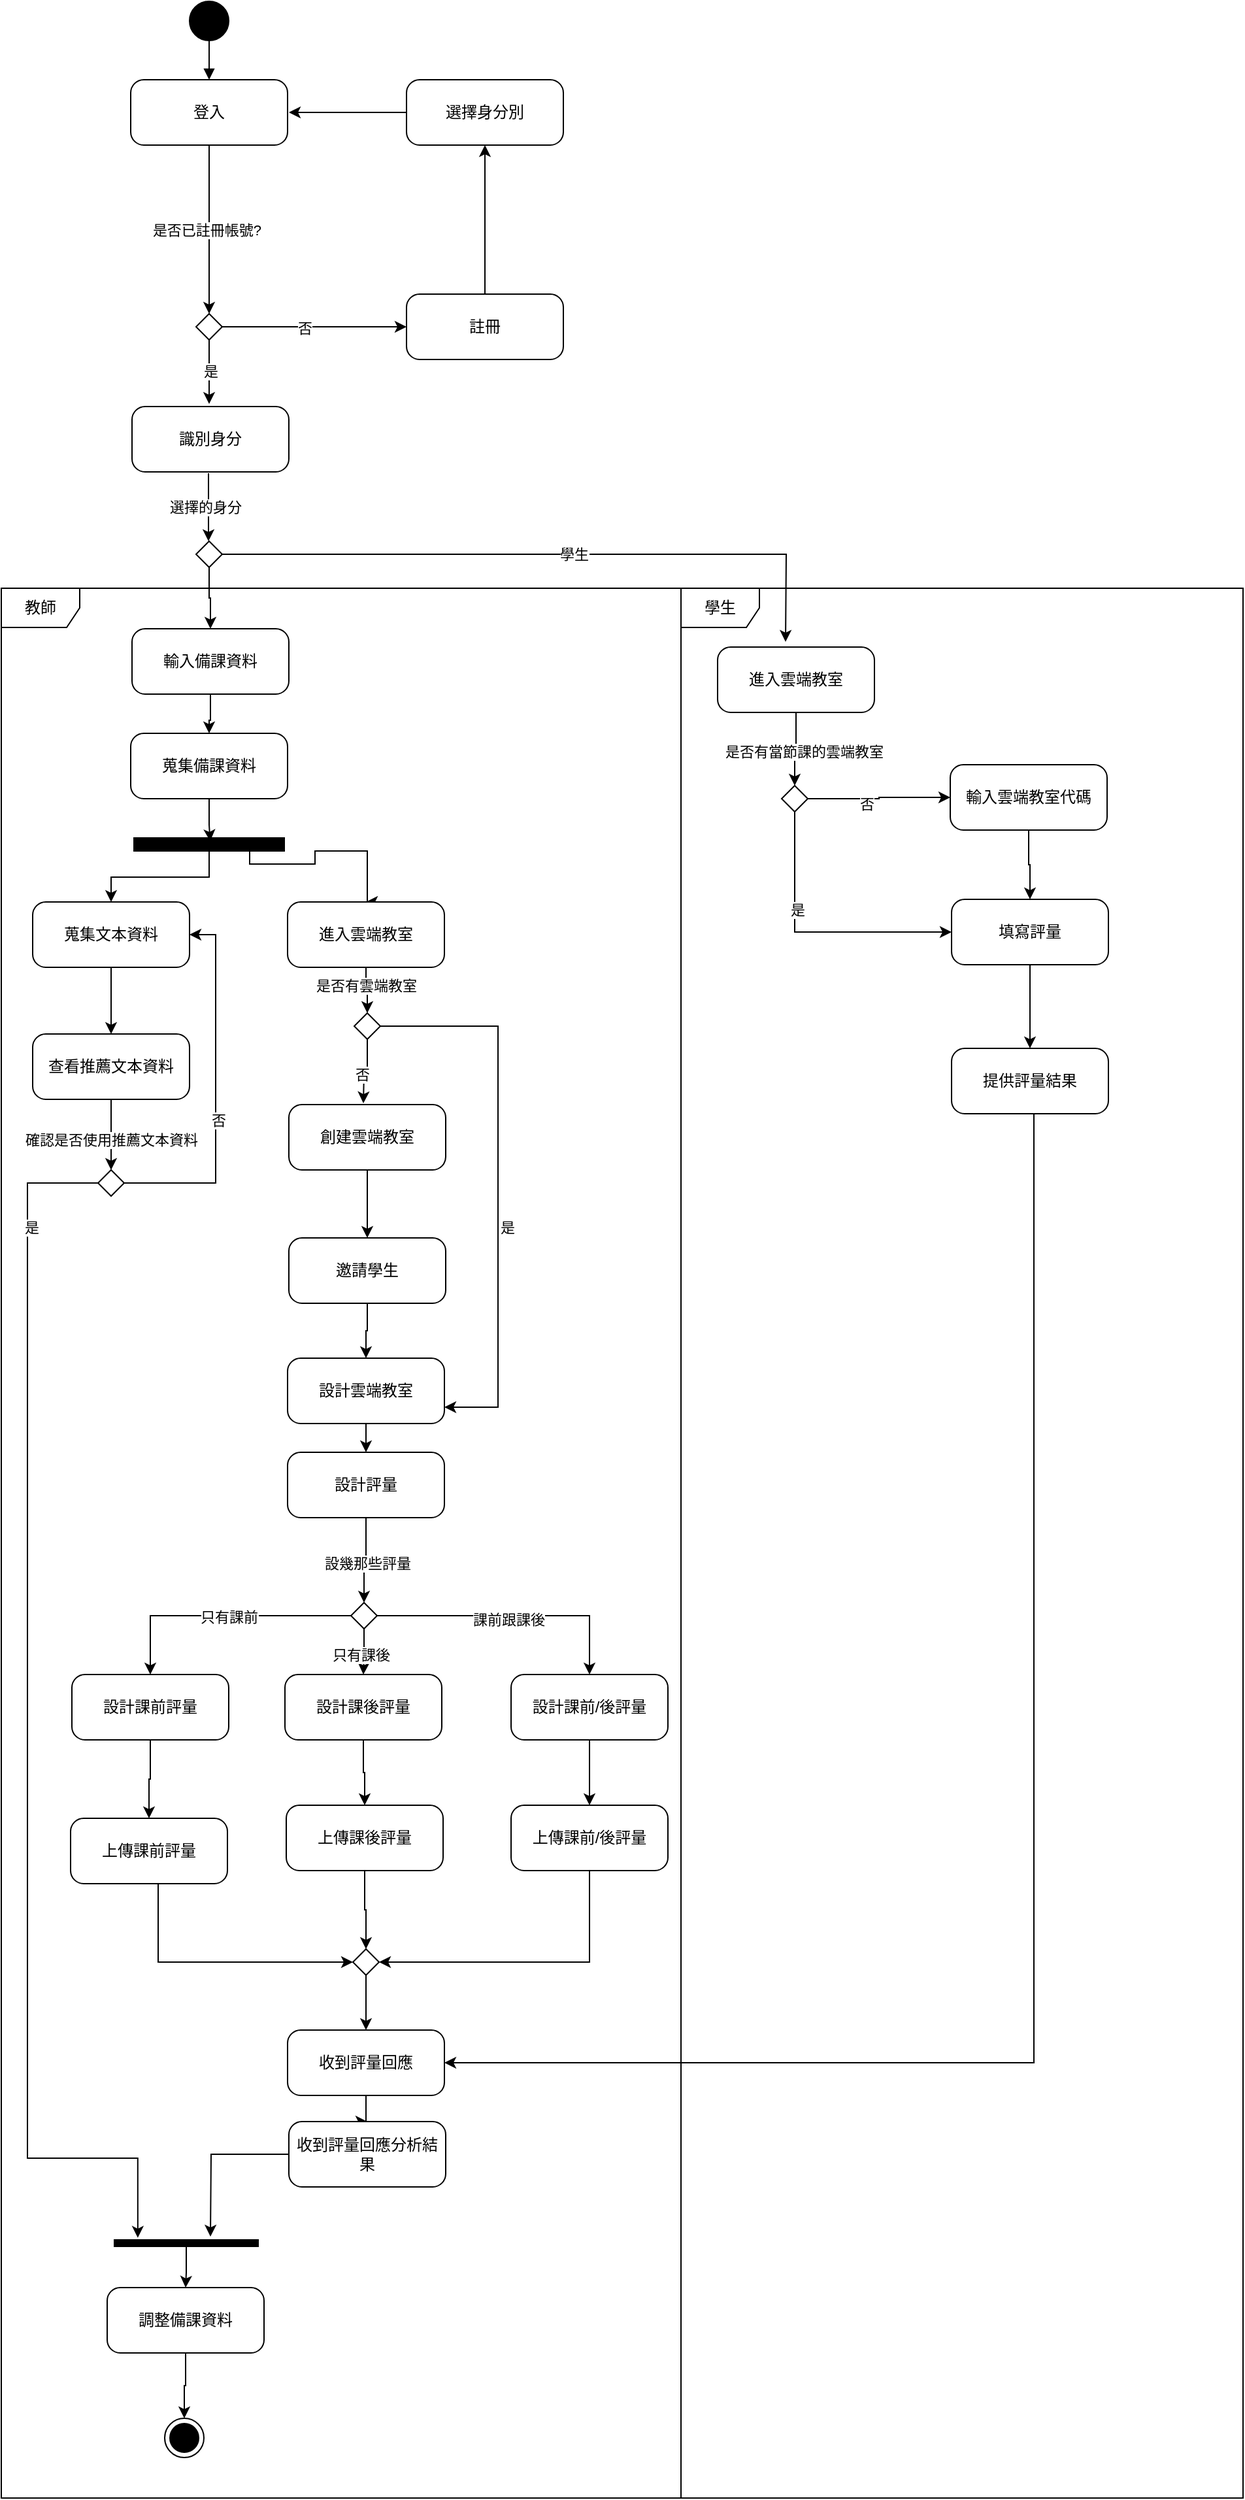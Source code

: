 <mxfile version="25.0.3">
  <diagram name="第 1 页" id="TQa5J9GlehOZ1MiMV7HE">
    <mxGraphModel dx="934" dy="525" grid="1" gridSize="10" guides="1" tooltips="1" connect="1" arrows="1" fold="1" page="1" pageScale="1" pageWidth="3300" pageHeight="4681" math="0" shadow="0">
      <root>
        <mxCell id="0" />
        <mxCell id="1" parent="0" />
        <mxCell id="7FevX2dkkL_9MfP158KE-2" value="" style="ellipse;fillColor=strokeColor;html=1;" parent="1" vertex="1">
          <mxGeometry x="144" y="30" width="30" height="30" as="geometry" />
        </mxCell>
        <mxCell id="7FevX2dkkL_9MfP158KE-6" value="登入" style="html=1;dashed=0;rounded=1;absoluteArcSize=1;arcSize=20;verticalAlign=middle;align=center;whiteSpace=wrap;" parent="1" vertex="1">
          <mxGeometry x="99" y="90" width="120" height="50" as="geometry" />
        </mxCell>
        <mxCell id="7FevX2dkkL_9MfP158KE-10" value="註冊" style="html=1;dashed=0;rounded=1;absoluteArcSize=1;arcSize=20;verticalAlign=middle;align=center;whiteSpace=wrap;" parent="1" vertex="1">
          <mxGeometry x="310" y="254" width="120" height="50" as="geometry" />
        </mxCell>
        <mxCell id="7FevX2dkkL_9MfP158KE-12" value="" style="edgeStyle=orthogonalEdgeStyle;rounded=0;orthogonalLoop=1;jettySize=auto;html=1;endArrow=classic;endFill=1;entryX=0.5;entryY=0;entryDx=0;entryDy=0;exitX=0.5;exitY=1;exitDx=0;exitDy=0;" parent="1" source="7FevX2dkkL_9MfP158KE-6" edge="1">
          <mxGeometry relative="1" as="geometry">
            <mxPoint x="159" y="269" as="targetPoint" />
            <mxPoint x="158.5" y="150" as="sourcePoint" />
          </mxGeometry>
        </mxCell>
        <mxCell id="7FevX2dkkL_9MfP158KE-13" value="是否已註冊帳號?" style="edgeLabel;html=1;align=center;verticalAlign=middle;resizable=0;points=[];" parent="7FevX2dkkL_9MfP158KE-12" vertex="1" connectable="0">
          <mxGeometry relative="1" as="geometry">
            <mxPoint x="-3" as="offset" />
          </mxGeometry>
        </mxCell>
        <mxCell id="7FevX2dkkL_9MfP158KE-16" value="" style="html=1;verticalAlign=bottom;labelBackgroundColor=none;endArrow=block;endFill=1;rounded=0;entryX=0.5;entryY=0;entryDx=0;entryDy=0;exitX=0.5;exitY=1;exitDx=0;exitDy=0;" parent="1" source="7FevX2dkkL_9MfP158KE-2" target="7FevX2dkkL_9MfP158KE-6" edge="1">
          <mxGeometry width="160" relative="1" as="geometry">
            <mxPoint x="300" y="330" as="sourcePoint" />
            <mxPoint x="460" y="330" as="targetPoint" />
          </mxGeometry>
        </mxCell>
        <mxCell id="7FevX2dkkL_9MfP158KE-17" style="edgeStyle=orthogonalEdgeStyle;rounded=0;orthogonalLoop=1;jettySize=auto;html=1;exitX=0.5;exitY=0;exitDx=0;exitDy=0;endArrow=classic;endFill=1;entryX=0.5;entryY=1;entryDx=0;entryDy=0;" parent="1" source="7FevX2dkkL_9MfP158KE-10" target="7FevX2dkkL_9MfP158KE-23" edge="1">
          <mxGeometry relative="1" as="geometry">
            <mxPoint x="370" y="210" as="targetPoint" />
            <mxPoint x="190" y="257" as="sourcePoint" />
          </mxGeometry>
        </mxCell>
        <mxCell id="7FevX2dkkL_9MfP158KE-24" style="edgeStyle=orthogonalEdgeStyle;rounded=0;orthogonalLoop=1;jettySize=auto;html=1;" parent="1" source="7FevX2dkkL_9MfP158KE-23" edge="1">
          <mxGeometry relative="1" as="geometry">
            <mxPoint x="220" y="115" as="targetPoint" />
          </mxGeometry>
        </mxCell>
        <mxCell id="7FevX2dkkL_9MfP158KE-23" value="選擇身分別" style="html=1;dashed=0;rounded=1;absoluteArcSize=1;arcSize=20;verticalAlign=middle;align=center;whiteSpace=wrap;" parent="1" vertex="1">
          <mxGeometry x="310" y="90" width="120" height="50" as="geometry" />
        </mxCell>
        <mxCell id="7FevX2dkkL_9MfP158KE-26" value="" style="edgeStyle=orthogonalEdgeStyle;rounded=0;orthogonalLoop=1;jettySize=auto;html=1;endArrow=classic;endFill=1;exitX=0.5;exitY=1;exitDx=0;exitDy=0;" parent="1" edge="1">
          <mxGeometry relative="1" as="geometry">
            <mxPoint x="158.5" y="443" as="targetPoint" />
            <mxPoint x="158.5" y="391" as="sourcePoint" />
          </mxGeometry>
        </mxCell>
        <mxCell id="7FevX2dkkL_9MfP158KE-27" value="選擇的身分" style="edgeLabel;html=1;align=center;verticalAlign=middle;resizable=0;points=[];" parent="7FevX2dkkL_9MfP158KE-26" vertex="1" connectable="0">
          <mxGeometry relative="1" as="geometry">
            <mxPoint x="-3" as="offset" />
          </mxGeometry>
        </mxCell>
        <mxCell id="7FevX2dkkL_9MfP158KE-28" value="識別身分" style="html=1;dashed=0;rounded=1;absoluteArcSize=1;arcSize=20;verticalAlign=middle;align=center;whiteSpace=wrap;" parent="1" vertex="1">
          <mxGeometry x="100" y="340" width="120" height="50" as="geometry" />
        </mxCell>
        <mxCell id="7FevX2dkkL_9MfP158KE-33" style="edgeStyle=orthogonalEdgeStyle;rounded=0;orthogonalLoop=1;jettySize=auto;html=1;exitX=1;exitY=0.5;exitDx=0;exitDy=0;endArrow=classic;endFill=1;entryX=0;entryY=0.5;entryDx=0;entryDy=0;" parent="1" source="7FevX2dkkL_9MfP158KE-35" edge="1">
          <mxGeometry relative="1" as="geometry">
            <mxPoint x="310" y="279" as="targetPoint" />
            <mxPoint x="199" y="307" as="sourcePoint" />
          </mxGeometry>
        </mxCell>
        <mxCell id="7FevX2dkkL_9MfP158KE-34" value="否" style="edgeLabel;html=1;align=center;verticalAlign=middle;resizable=0;points=[];" parent="7FevX2dkkL_9MfP158KE-33" vertex="1" connectable="0">
          <mxGeometry x="0.156" relative="1" as="geometry">
            <mxPoint x="-19" as="offset" />
          </mxGeometry>
        </mxCell>
        <mxCell id="7FevX2dkkL_9MfP158KE-35" value="" style="rhombus;aspect=fixed;" parent="1" vertex="1">
          <mxGeometry x="149" y="269" width="20" height="20" as="geometry" />
        </mxCell>
        <mxCell id="7FevX2dkkL_9MfP158KE-36" style="edgeStyle=orthogonalEdgeStyle;rounded=0;orthogonalLoop=1;jettySize=auto;html=1;exitX=0.5;exitY=1;exitDx=0;exitDy=0;endArrow=classic;endFill=1;" parent="1" source="7FevX2dkkL_9MfP158KE-35" edge="1">
          <mxGeometry relative="1" as="geometry">
            <mxPoint x="159" y="338" as="targetPoint" />
            <mxPoint x="159" y="288" as="sourcePoint" />
          </mxGeometry>
        </mxCell>
        <mxCell id="7FevX2dkkL_9MfP158KE-37" value="是" style="edgeLabel;html=1;align=center;verticalAlign=middle;resizable=0;points=[];" parent="7FevX2dkkL_9MfP158KE-36" vertex="1" connectable="0">
          <mxGeometry x="0.01" y="3" relative="1" as="geometry">
            <mxPoint x="-3" y="-1" as="offset" />
          </mxGeometry>
        </mxCell>
        <mxCell id="7FevX2dkkL_9MfP158KE-38" style="edgeStyle=orthogonalEdgeStyle;rounded=0;orthogonalLoop=1;jettySize=auto;html=1;exitX=1;exitY=0.5;exitDx=0;exitDy=0;endArrow=classic;endFill=1;" parent="1" source="7FevX2dkkL_9MfP158KE-40" edge="1">
          <mxGeometry relative="1" as="geometry">
            <mxPoint x="600" y="520" as="targetPoint" />
            <mxPoint x="199" y="481" as="sourcePoint" />
          </mxGeometry>
        </mxCell>
        <mxCell id="7FevX2dkkL_9MfP158KE-39" value="學生" style="edgeLabel;html=1;align=center;verticalAlign=middle;resizable=0;points=[];" parent="7FevX2dkkL_9MfP158KE-38" vertex="1" connectable="0">
          <mxGeometry x="0.156" relative="1" as="geometry">
            <mxPoint x="-19" as="offset" />
          </mxGeometry>
        </mxCell>
        <mxCell id="w4hdbUAe_bw6c_E5u_BD-101" style="edgeStyle=orthogonalEdgeStyle;rounded=0;orthogonalLoop=1;jettySize=auto;html=1;entryX=0.5;entryY=0;entryDx=0;entryDy=0;" edge="1" parent="1" source="7FevX2dkkL_9MfP158KE-40" target="7FevX2dkkL_9MfP158KE-43">
          <mxGeometry relative="1" as="geometry" />
        </mxCell>
        <mxCell id="7FevX2dkkL_9MfP158KE-40" value="" style="rhombus;aspect=fixed;" parent="1" vertex="1">
          <mxGeometry x="149" y="443" width="20" height="20" as="geometry" />
        </mxCell>
        <mxCell id="7FevX2dkkL_9MfP158KE-49" style="edgeStyle=orthogonalEdgeStyle;rounded=0;orthogonalLoop=1;jettySize=auto;html=1;entryX=0.5;entryY=0;entryDx=0;entryDy=0;" parent="1" source="7FevX2dkkL_9MfP158KE-43" target="7FevX2dkkL_9MfP158KE-45" edge="1">
          <mxGeometry relative="1" as="geometry" />
        </mxCell>
        <mxCell id="7FevX2dkkL_9MfP158KE-43" value="輸入備課資料" style="html=1;dashed=0;rounded=1;absoluteArcSize=1;arcSize=20;verticalAlign=middle;align=center;whiteSpace=wrap;" parent="1" vertex="1">
          <mxGeometry x="100" y="510" width="120" height="50" as="geometry" />
        </mxCell>
        <mxCell id="7FevX2dkkL_9MfP158KE-45" value="蒐集備課資料" style="html=1;dashed=0;rounded=1;absoluteArcSize=1;arcSize=20;verticalAlign=middle;align=center;whiteSpace=wrap;" parent="1" vertex="1">
          <mxGeometry x="99" y="590" width="120" height="50" as="geometry" />
        </mxCell>
        <mxCell id="7FevX2dkkL_9MfP158KE-54" style="edgeStyle=orthogonalEdgeStyle;rounded=0;orthogonalLoop=1;jettySize=auto;html=1;" parent="1" source="7FevX2dkkL_9MfP158KE-50" target="7FevX2dkkL_9MfP158KE-53" edge="1">
          <mxGeometry relative="1" as="geometry">
            <mxPoint x="158.059" y="1225" as="sourcePoint" />
          </mxGeometry>
        </mxCell>
        <mxCell id="7FevX2dkkL_9MfP158KE-53" value="" style="ellipse;html=1;shape=endState;fillColor=strokeColor;" parent="1" vertex="1">
          <mxGeometry x="125" y="1879" width="30" height="30" as="geometry" />
        </mxCell>
        <mxCell id="w4hdbUAe_bw6c_E5u_BD-106" value="" style="edgeStyle=orthogonalEdgeStyle;rounded=0;orthogonalLoop=1;jettySize=auto;html=1;" edge="1" parent="1" source="7FevX2dkkL_9MfP158KE-55" target="w4hdbUAe_bw6c_E5u_BD-104">
          <mxGeometry relative="1" as="geometry" />
        </mxCell>
        <mxCell id="w4hdbUAe_bw6c_E5u_BD-107" value="是否有當節課的雲端教室" style="edgeLabel;html=1;align=center;verticalAlign=middle;resizable=0;points=[];" vertex="1" connectable="0" parent="w4hdbUAe_bw6c_E5u_BD-106">
          <mxGeometry x="-0.015" y="6" relative="1" as="geometry">
            <mxPoint x="6" y="-4" as="offset" />
          </mxGeometry>
        </mxCell>
        <mxCell id="7FevX2dkkL_9MfP158KE-55" value="進入雲端教室" style="html=1;dashed=0;rounded=1;absoluteArcSize=1;arcSize=20;verticalAlign=middle;align=center;whiteSpace=wrap;" parent="1" vertex="1">
          <mxGeometry x="548" y="524" width="120" height="50" as="geometry" />
        </mxCell>
        <mxCell id="7FevX2dkkL_9MfP158KE-65" style="edgeStyle=orthogonalEdgeStyle;rounded=0;orthogonalLoop=1;jettySize=auto;html=1;entryX=0.5;entryY=0;entryDx=0;entryDy=0;" parent="1" source="7FevX2dkkL_9MfP158KE-59" target="7FevX2dkkL_9MfP158KE-63" edge="1">
          <mxGeometry relative="1" as="geometry" />
        </mxCell>
        <mxCell id="w4hdbUAe_bw6c_E5u_BD-18" style="edgeStyle=orthogonalEdgeStyle;rounded=0;orthogonalLoop=1;jettySize=auto;html=1;entryX=0.5;entryY=0;entryDx=0;entryDy=0;" edge="1" parent="1" source="7FevX2dkkL_9MfP158KE-59" target="7FevX2dkkL_9MfP158KE-79">
          <mxGeometry relative="1" as="geometry">
            <Array as="points">
              <mxPoint x="190" y="690" />
              <mxPoint x="240" y="690" />
              <mxPoint x="240" y="680" />
              <mxPoint x="280" y="680" />
            </Array>
          </mxGeometry>
        </mxCell>
        <mxCell id="7FevX2dkkL_9MfP158KE-59" value="" style="html=1;points=[];perimeter=orthogonalPerimeter;fillColor=strokeColor;" parent="1" vertex="1">
          <mxGeometry x="101.5" y="670" width="115" height="10" as="geometry" />
        </mxCell>
        <mxCell id="w4hdbUAe_bw6c_E5u_BD-39" value="" style="edgeStyle=orthogonalEdgeStyle;rounded=0;orthogonalLoop=1;jettySize=auto;html=1;" edge="1" parent="1" source="7FevX2dkkL_9MfP158KE-63" target="w4hdbUAe_bw6c_E5u_BD-38">
          <mxGeometry relative="1" as="geometry" />
        </mxCell>
        <mxCell id="7FevX2dkkL_9MfP158KE-63" value="蒐集文本資料" style="html=1;dashed=0;rounded=1;absoluteArcSize=1;arcSize=20;verticalAlign=middle;align=center;whiteSpace=wrap;" parent="1" vertex="1">
          <mxGeometry x="24" y="719" width="120" height="50" as="geometry" />
        </mxCell>
        <mxCell id="7FevX2dkkL_9MfP158KE-87" value="" style="edgeStyle=orthogonalEdgeStyle;rounded=0;orthogonalLoop=1;jettySize=auto;html=1;" parent="1" source="7FevX2dkkL_9MfP158KE-79" target="7FevX2dkkL_9MfP158KE-83" edge="1">
          <mxGeometry relative="1" as="geometry" />
        </mxCell>
        <mxCell id="7FevX2dkkL_9MfP158KE-88" value="是否有雲端教室" style="edgeLabel;html=1;align=center;verticalAlign=middle;resizable=0;points=[];" parent="7FevX2dkkL_9MfP158KE-87" vertex="1" connectable="0">
          <mxGeometry x="-0.235" relative="1" as="geometry">
            <mxPoint as="offset" />
          </mxGeometry>
        </mxCell>
        <mxCell id="7FevX2dkkL_9MfP158KE-79" value="進入雲端教室" style="html=1;dashed=0;rounded=1;absoluteArcSize=1;arcSize=20;verticalAlign=middle;align=center;whiteSpace=wrap;" parent="1" vertex="1">
          <mxGeometry x="219" y="719" width="120" height="50" as="geometry" />
        </mxCell>
        <mxCell id="7FevX2dkkL_9MfP158KE-81" style="edgeStyle=orthogonalEdgeStyle;rounded=0;orthogonalLoop=1;jettySize=auto;html=1;exitX=1;exitY=0.5;exitDx=0;exitDy=0;endArrow=classic;endFill=1;entryX=1;entryY=0.75;entryDx=0;entryDy=0;" parent="1" source="7FevX2dkkL_9MfP158KE-83" edge="1" target="w4hdbUAe_bw6c_E5u_BD-19">
          <mxGeometry relative="1" as="geometry">
            <mxPoint x="377" y="814" as="targetPoint" />
            <mxPoint x="317" y="842" as="sourcePoint" />
            <Array as="points">
              <mxPoint x="380" y="814" />
              <mxPoint x="380" y="1105" />
            </Array>
          </mxGeometry>
        </mxCell>
        <mxCell id="7FevX2dkkL_9MfP158KE-82" value="是" style="edgeLabel;html=1;align=center;verticalAlign=middle;resizable=0;points=[];" parent="7FevX2dkkL_9MfP158KE-81" vertex="1" connectable="0">
          <mxGeometry x="0.156" relative="1" as="geometry">
            <mxPoint x="7" as="offset" />
          </mxGeometry>
        </mxCell>
        <mxCell id="7FevX2dkkL_9MfP158KE-83" value="" style="rhombus;aspect=fixed;" parent="1" vertex="1">
          <mxGeometry x="270" y="804" width="20" height="20" as="geometry" />
        </mxCell>
        <mxCell id="7FevX2dkkL_9MfP158KE-84" style="edgeStyle=orthogonalEdgeStyle;rounded=0;orthogonalLoop=1;jettySize=auto;html=1;exitX=0.5;exitY=1;exitDx=0;exitDy=0;endArrow=classic;endFill=1;" parent="1" source="7FevX2dkkL_9MfP158KE-83" edge="1">
          <mxGeometry relative="1" as="geometry">
            <mxPoint x="277" y="873" as="targetPoint" />
            <mxPoint x="277" y="823" as="sourcePoint" />
          </mxGeometry>
        </mxCell>
        <mxCell id="7FevX2dkkL_9MfP158KE-85" value="否" style="edgeLabel;html=1;align=center;verticalAlign=middle;resizable=0;points=[];" parent="7FevX2dkkL_9MfP158KE-84" vertex="1" connectable="0">
          <mxGeometry x="0.01" y="3" relative="1" as="geometry">
            <mxPoint x="-3" y="-1" as="offset" />
          </mxGeometry>
        </mxCell>
        <mxCell id="w4hdbUAe_bw6c_E5u_BD-2" style="edgeStyle=orthogonalEdgeStyle;rounded=0;orthogonalLoop=1;jettySize=auto;html=1;" edge="1" parent="1" source="7FevX2dkkL_9MfP158KE-89" target="7FevX2dkkL_9MfP158KE-91">
          <mxGeometry relative="1" as="geometry" />
        </mxCell>
        <mxCell id="7FevX2dkkL_9MfP158KE-89" value="創建雲端教室" style="html=1;dashed=0;rounded=1;absoluteArcSize=1;arcSize=20;verticalAlign=middle;align=center;whiteSpace=wrap;" parent="1" vertex="1">
          <mxGeometry x="220" y="874" width="120" height="50" as="geometry" />
        </mxCell>
        <mxCell id="w4hdbUAe_bw6c_E5u_BD-20" value="" style="edgeStyle=orthogonalEdgeStyle;rounded=0;orthogonalLoop=1;jettySize=auto;html=1;" edge="1" parent="1" source="7FevX2dkkL_9MfP158KE-91" target="w4hdbUAe_bw6c_E5u_BD-19">
          <mxGeometry relative="1" as="geometry" />
        </mxCell>
        <mxCell id="7FevX2dkkL_9MfP158KE-91" value="邀請學生" style="html=1;dashed=0;rounded=1;absoluteArcSize=1;arcSize=20;verticalAlign=middle;align=center;whiteSpace=wrap;" parent="1" vertex="1">
          <mxGeometry x="220" y="976" width="120" height="50" as="geometry" />
        </mxCell>
        <mxCell id="w4hdbUAe_bw6c_E5u_BD-71" style="edgeStyle=orthogonalEdgeStyle;rounded=0;orthogonalLoop=1;jettySize=auto;html=1;entryX=1;entryY=0.5;entryDx=0;entryDy=0;" edge="1" parent="1" source="w4hdbUAe_bw6c_E5u_BD-3" target="w4hdbUAe_bw6c_E5u_BD-68">
          <mxGeometry relative="1" as="geometry">
            <Array as="points">
              <mxPoint x="450" y="1530" />
            </Array>
          </mxGeometry>
        </mxCell>
        <mxCell id="w4hdbUAe_bw6c_E5u_BD-3" value="上傳課前/後評量" style="html=1;dashed=0;rounded=1;absoluteArcSize=1;arcSize=20;verticalAlign=middle;align=center;whiteSpace=wrap;" vertex="1" parent="1">
          <mxGeometry x="390" y="1410" width="120" height="50" as="geometry" />
        </mxCell>
        <mxCell id="w4hdbUAe_bw6c_E5u_BD-19" value="設計雲端教室" style="html=1;dashed=0;rounded=1;absoluteArcSize=1;arcSize=20;verticalAlign=middle;align=center;whiteSpace=wrap;" vertex="1" parent="1">
          <mxGeometry x="219" y="1068" width="120" height="50" as="geometry" />
        </mxCell>
        <mxCell id="w4hdbUAe_bw6c_E5u_BD-32" value="" style="edgeStyle=orthogonalEdgeStyle;rounded=0;orthogonalLoop=1;jettySize=auto;html=1;" edge="1" parent="1" source="w4hdbUAe_bw6c_E5u_BD-28" target="w4hdbUAe_bw6c_E5u_BD-29">
          <mxGeometry relative="1" as="geometry" />
        </mxCell>
        <mxCell id="w4hdbUAe_bw6c_E5u_BD-28" value="收到評量回應" style="html=1;dashed=0;rounded=1;absoluteArcSize=1;arcSize=20;verticalAlign=middle;align=center;whiteSpace=wrap;" vertex="1" parent="1">
          <mxGeometry x="219" y="1582" width="120" height="50" as="geometry" />
        </mxCell>
        <mxCell id="w4hdbUAe_bw6c_E5u_BD-80" style="edgeStyle=orthogonalEdgeStyle;rounded=0;orthogonalLoop=1;jettySize=auto;html=1;" edge="1" parent="1" source="w4hdbUAe_bw6c_E5u_BD-29">
          <mxGeometry relative="1" as="geometry">
            <mxPoint x="160" y="1740" as="targetPoint" />
          </mxGeometry>
        </mxCell>
        <mxCell id="w4hdbUAe_bw6c_E5u_BD-29" value="收到評量回應分析結果" style="html=1;dashed=0;rounded=1;absoluteArcSize=1;arcSize=20;verticalAlign=middle;align=center;whiteSpace=wrap;" vertex="1" parent="1">
          <mxGeometry x="220" y="1652" width="120" height="50" as="geometry" />
        </mxCell>
        <mxCell id="7FevX2dkkL_9MfP158KE-50" value="調整備課資料" style="html=1;dashed=0;rounded=1;absoluteArcSize=1;arcSize=20;verticalAlign=middle;align=center;whiteSpace=wrap;" parent="1" vertex="1">
          <mxGeometry x="81" y="1779" width="120" height="50" as="geometry" />
        </mxCell>
        <mxCell id="w4hdbUAe_bw6c_E5u_BD-37" style="edgeStyle=orthogonalEdgeStyle;rounded=0;orthogonalLoop=1;jettySize=auto;html=1;entryX=0.507;entryY=0.245;entryDx=0;entryDy=0;entryPerimeter=0;" edge="1" parent="1" source="7FevX2dkkL_9MfP158KE-45" target="7FevX2dkkL_9MfP158KE-59">
          <mxGeometry relative="1" as="geometry" />
        </mxCell>
        <mxCell id="w4hdbUAe_bw6c_E5u_BD-75" value="" style="edgeStyle=orthogonalEdgeStyle;rounded=0;orthogonalLoop=1;jettySize=auto;html=1;" edge="1" parent="1" source="w4hdbUAe_bw6c_E5u_BD-38" target="w4hdbUAe_bw6c_E5u_BD-74">
          <mxGeometry relative="1" as="geometry" />
        </mxCell>
        <mxCell id="w4hdbUAe_bw6c_E5u_BD-76" value="確認是否使用推薦文本資料" style="edgeLabel;html=1;align=center;verticalAlign=middle;resizable=0;points=[];" vertex="1" connectable="0" parent="w4hdbUAe_bw6c_E5u_BD-75">
          <mxGeometry x="0.144" relative="1" as="geometry">
            <mxPoint as="offset" />
          </mxGeometry>
        </mxCell>
        <mxCell id="w4hdbUAe_bw6c_E5u_BD-38" value="查看推薦文本資料" style="html=1;dashed=0;rounded=1;absoluteArcSize=1;arcSize=20;verticalAlign=middle;align=center;whiteSpace=wrap;" vertex="1" parent="1">
          <mxGeometry x="24" y="820" width="120" height="50" as="geometry" />
        </mxCell>
        <mxCell id="w4hdbUAe_bw6c_E5u_BD-40" value="" style="edgeStyle=orthogonalEdgeStyle;rounded=0;orthogonalLoop=1;jettySize=auto;html=1;exitX=0.5;exitY=1;exitDx=0;exitDy=0;endArrow=classic;endFill=1;" edge="1" parent="1" target="w4hdbUAe_bw6c_E5u_BD-11">
          <mxGeometry relative="1" as="geometry">
            <mxPoint x="280" y="1250" as="targetPoint" />
            <mxPoint x="280.0" y="1187" as="sourcePoint" />
          </mxGeometry>
        </mxCell>
        <mxCell id="w4hdbUAe_bw6c_E5u_BD-41" value="" style="edgeStyle=orthogonalEdgeStyle;rounded=0;orthogonalLoop=1;jettySize=auto;html=1;startArrow=classic;startFill=1;endArrow=none;endFill=0;" edge="1" parent="1" source="w4hdbUAe_bw6c_E5u_BD-11" target="w4hdbUAe_bw6c_E5u_BD-19">
          <mxGeometry relative="1" as="geometry" />
        </mxCell>
        <mxCell id="w4hdbUAe_bw6c_E5u_BD-43" value="" style="edgeStyle=orthogonalEdgeStyle;rounded=0;orthogonalLoop=1;jettySize=auto;html=1;" edge="1" parent="1" source="w4hdbUAe_bw6c_E5u_BD-11" target="w4hdbUAe_bw6c_E5u_BD-42">
          <mxGeometry relative="1" as="geometry" />
        </mxCell>
        <mxCell id="w4hdbUAe_bw6c_E5u_BD-58" value="設幾那些評量" style="edgeLabel;html=1;align=center;verticalAlign=middle;resizable=0;points=[];" vertex="1" connectable="0" parent="w4hdbUAe_bw6c_E5u_BD-43">
          <mxGeometry x="0.115" y="2" relative="1" as="geometry">
            <mxPoint y="-1" as="offset" />
          </mxGeometry>
        </mxCell>
        <mxCell id="w4hdbUAe_bw6c_E5u_BD-11" value="設計評量" style="html=1;dashed=0;rounded=1;absoluteArcSize=1;arcSize=20;verticalAlign=middle;align=center;whiteSpace=wrap;" vertex="1" parent="1">
          <mxGeometry x="219" y="1140" width="120" height="50" as="geometry" />
        </mxCell>
        <mxCell id="w4hdbUAe_bw6c_E5u_BD-47" style="edgeStyle=orthogonalEdgeStyle;rounded=0;orthogonalLoop=1;jettySize=auto;html=1;entryX=0.5;entryY=0;entryDx=0;entryDy=0;" edge="1" parent="1" source="w4hdbUAe_bw6c_E5u_BD-42" target="w4hdbUAe_bw6c_E5u_BD-44">
          <mxGeometry relative="1" as="geometry" />
        </mxCell>
        <mxCell id="w4hdbUAe_bw6c_E5u_BD-59" value="只有課前" style="edgeLabel;html=1;align=center;verticalAlign=middle;resizable=0;points=[];" vertex="1" connectable="0" parent="w4hdbUAe_bw6c_E5u_BD-47">
          <mxGeometry x="-0.052" y="1" relative="1" as="geometry">
            <mxPoint as="offset" />
          </mxGeometry>
        </mxCell>
        <mxCell id="w4hdbUAe_bw6c_E5u_BD-48" value="" style="edgeStyle=orthogonalEdgeStyle;rounded=0;orthogonalLoop=1;jettySize=auto;html=1;" edge="1" parent="1" source="w4hdbUAe_bw6c_E5u_BD-42" target="w4hdbUAe_bw6c_E5u_BD-45">
          <mxGeometry relative="1" as="geometry" />
        </mxCell>
        <mxCell id="w4hdbUAe_bw6c_E5u_BD-62" value="只有課後" style="edgeLabel;html=1;align=center;verticalAlign=middle;resizable=0;points=[];" vertex="1" connectable="0" parent="w4hdbUAe_bw6c_E5u_BD-48">
          <mxGeometry x="0.155" y="-3" relative="1" as="geometry">
            <mxPoint x="1" as="offset" />
          </mxGeometry>
        </mxCell>
        <mxCell id="w4hdbUAe_bw6c_E5u_BD-49" style="edgeStyle=orthogonalEdgeStyle;rounded=0;orthogonalLoop=1;jettySize=auto;html=1;entryX=0.5;entryY=0;entryDx=0;entryDy=0;" edge="1" parent="1" source="w4hdbUAe_bw6c_E5u_BD-42" target="w4hdbUAe_bw6c_E5u_BD-46">
          <mxGeometry relative="1" as="geometry" />
        </mxCell>
        <mxCell id="w4hdbUAe_bw6c_E5u_BD-63" value="課前跟課後" style="edgeLabel;html=1;align=center;verticalAlign=middle;resizable=0;points=[];" vertex="1" connectable="0" parent="w4hdbUAe_bw6c_E5u_BD-49">
          <mxGeometry x="-0.035" y="-3" relative="1" as="geometry">
            <mxPoint as="offset" />
          </mxGeometry>
        </mxCell>
        <mxCell id="w4hdbUAe_bw6c_E5u_BD-42" value="" style="rhombus;aspect=fixed;" vertex="1" parent="1">
          <mxGeometry x="267.5" y="1255" width="20" height="20" as="geometry" />
        </mxCell>
        <mxCell id="w4hdbUAe_bw6c_E5u_BD-67" value="" style="edgeStyle=orthogonalEdgeStyle;rounded=0;orthogonalLoop=1;jettySize=auto;html=1;" edge="1" parent="1" source="w4hdbUAe_bw6c_E5u_BD-44" target="w4hdbUAe_bw6c_E5u_BD-60">
          <mxGeometry relative="1" as="geometry" />
        </mxCell>
        <mxCell id="w4hdbUAe_bw6c_E5u_BD-44" value="設計課前評量" style="html=1;dashed=0;rounded=1;absoluteArcSize=1;arcSize=20;verticalAlign=middle;align=center;whiteSpace=wrap;" vertex="1" parent="1">
          <mxGeometry x="54" y="1310" width="120" height="50" as="geometry" />
        </mxCell>
        <mxCell id="w4hdbUAe_bw6c_E5u_BD-65" value="" style="edgeStyle=orthogonalEdgeStyle;rounded=0;orthogonalLoop=1;jettySize=auto;html=1;" edge="1" parent="1" source="w4hdbUAe_bw6c_E5u_BD-45" target="w4hdbUAe_bw6c_E5u_BD-61">
          <mxGeometry relative="1" as="geometry" />
        </mxCell>
        <mxCell id="w4hdbUAe_bw6c_E5u_BD-45" value="設計課後評量" style="html=1;dashed=0;rounded=1;absoluteArcSize=1;arcSize=20;verticalAlign=middle;align=center;whiteSpace=wrap;" vertex="1" parent="1">
          <mxGeometry x="217" y="1310" width="120" height="50" as="geometry" />
        </mxCell>
        <mxCell id="w4hdbUAe_bw6c_E5u_BD-64" value="" style="edgeStyle=orthogonalEdgeStyle;rounded=0;orthogonalLoop=1;jettySize=auto;html=1;" edge="1" parent="1" source="w4hdbUAe_bw6c_E5u_BD-46" target="w4hdbUAe_bw6c_E5u_BD-3">
          <mxGeometry relative="1" as="geometry" />
        </mxCell>
        <mxCell id="w4hdbUAe_bw6c_E5u_BD-46" value="設計課前/後評量" style="html=1;dashed=0;rounded=1;absoluteArcSize=1;arcSize=20;verticalAlign=middle;align=center;whiteSpace=wrap;" vertex="1" parent="1">
          <mxGeometry x="390" y="1310" width="120" height="50" as="geometry" />
        </mxCell>
        <mxCell id="w4hdbUAe_bw6c_E5u_BD-70" style="edgeStyle=orthogonalEdgeStyle;rounded=0;orthogonalLoop=1;jettySize=auto;html=1;entryX=0;entryY=0.5;entryDx=0;entryDy=0;" edge="1" parent="1" source="w4hdbUAe_bw6c_E5u_BD-60" target="w4hdbUAe_bw6c_E5u_BD-68">
          <mxGeometry relative="1" as="geometry">
            <Array as="points">
              <mxPoint x="120" y="1530" />
            </Array>
          </mxGeometry>
        </mxCell>
        <mxCell id="w4hdbUAe_bw6c_E5u_BD-60" value="上傳課前評量" style="html=1;dashed=0;rounded=1;absoluteArcSize=1;arcSize=20;verticalAlign=middle;align=center;whiteSpace=wrap;" vertex="1" parent="1">
          <mxGeometry x="53" y="1420" width="120" height="50" as="geometry" />
        </mxCell>
        <mxCell id="w4hdbUAe_bw6c_E5u_BD-69" value="" style="edgeStyle=orthogonalEdgeStyle;rounded=0;orthogonalLoop=1;jettySize=auto;html=1;" edge="1" parent="1" source="w4hdbUAe_bw6c_E5u_BD-61" target="w4hdbUAe_bw6c_E5u_BD-68">
          <mxGeometry relative="1" as="geometry" />
        </mxCell>
        <mxCell id="w4hdbUAe_bw6c_E5u_BD-61" value="上傳課後評量" style="html=1;dashed=0;rounded=1;absoluteArcSize=1;arcSize=20;verticalAlign=middle;align=center;whiteSpace=wrap;" vertex="1" parent="1">
          <mxGeometry x="218" y="1410" width="120" height="50" as="geometry" />
        </mxCell>
        <mxCell id="w4hdbUAe_bw6c_E5u_BD-73" style="edgeStyle=orthogonalEdgeStyle;rounded=0;orthogonalLoop=1;jettySize=auto;html=1;" edge="1" parent="1" source="w4hdbUAe_bw6c_E5u_BD-68" target="w4hdbUAe_bw6c_E5u_BD-28">
          <mxGeometry relative="1" as="geometry" />
        </mxCell>
        <mxCell id="w4hdbUAe_bw6c_E5u_BD-68" value="" style="rhombus;aspect=fixed;" vertex="1" parent="1">
          <mxGeometry x="269" y="1520" width="20" height="20" as="geometry" />
        </mxCell>
        <mxCell id="w4hdbUAe_bw6c_E5u_BD-77" style="edgeStyle=orthogonalEdgeStyle;rounded=0;orthogonalLoop=1;jettySize=auto;html=1;entryX=1;entryY=0.5;entryDx=0;entryDy=0;" edge="1" parent="1" source="w4hdbUAe_bw6c_E5u_BD-74" target="7FevX2dkkL_9MfP158KE-63">
          <mxGeometry relative="1" as="geometry">
            <Array as="points">
              <mxPoint x="164" y="934" />
              <mxPoint x="164" y="744" />
            </Array>
          </mxGeometry>
        </mxCell>
        <mxCell id="w4hdbUAe_bw6c_E5u_BD-78" value="否" style="edgeLabel;html=1;align=center;verticalAlign=middle;resizable=0;points=[];" vertex="1" connectable="0" parent="w4hdbUAe_bw6c_E5u_BD-77">
          <mxGeometry x="-0.154" y="-2" relative="1" as="geometry">
            <mxPoint as="offset" />
          </mxGeometry>
        </mxCell>
        <mxCell id="w4hdbUAe_bw6c_E5u_BD-74" value="" style="rhombus;aspect=fixed;" vertex="1" parent="1">
          <mxGeometry x="74" y="924" width="20" height="20" as="geometry" />
        </mxCell>
        <mxCell id="w4hdbUAe_bw6c_E5u_BD-83" style="edgeStyle=orthogonalEdgeStyle;rounded=0;orthogonalLoop=1;jettySize=auto;html=1;" edge="1" parent="1" source="w4hdbUAe_bw6c_E5u_BD-79" target="7FevX2dkkL_9MfP158KE-50">
          <mxGeometry relative="1" as="geometry" />
        </mxCell>
        <mxCell id="w4hdbUAe_bw6c_E5u_BD-79" value="" style="html=1;points=[];perimeter=orthogonalPerimeter;fillColor=strokeColor;rotation=-90;" vertex="1" parent="1">
          <mxGeometry x="139" y="1690" width="5" height="110" as="geometry" />
        </mxCell>
        <mxCell id="w4hdbUAe_bw6c_E5u_BD-81" style="edgeStyle=orthogonalEdgeStyle;rounded=0;orthogonalLoop=1;jettySize=auto;html=1;entryX=1.324;entryY=0.163;entryDx=0;entryDy=0;entryPerimeter=0;" edge="1" parent="1" source="w4hdbUAe_bw6c_E5u_BD-74" target="w4hdbUAe_bw6c_E5u_BD-79">
          <mxGeometry relative="1" as="geometry">
            <Array as="points">
              <mxPoint x="20" y="934" />
              <mxPoint x="20" y="1680" />
              <mxPoint x="104" y="1680" />
            </Array>
          </mxGeometry>
        </mxCell>
        <mxCell id="w4hdbUAe_bw6c_E5u_BD-82" value="是" style="edgeLabel;html=1;align=center;verticalAlign=middle;resizable=0;points=[];" vertex="1" connectable="0" parent="w4hdbUAe_bw6c_E5u_BD-81">
          <mxGeometry x="-0.814" y="3" relative="1" as="geometry">
            <mxPoint as="offset" />
          </mxGeometry>
        </mxCell>
        <mxCell id="w4hdbUAe_bw6c_E5u_BD-90" value="" style="edgeStyle=orthogonalEdgeStyle;rounded=0;orthogonalLoop=1;jettySize=auto;html=1;" edge="1" parent="1" source="w4hdbUAe_bw6c_E5u_BD-84" target="w4hdbUAe_bw6c_E5u_BD-87">
          <mxGeometry relative="1" as="geometry" />
        </mxCell>
        <mxCell id="w4hdbUAe_bw6c_E5u_BD-84" value="填寫評量" style="html=1;dashed=0;rounded=1;absoluteArcSize=1;arcSize=20;verticalAlign=middle;align=center;whiteSpace=wrap;" vertex="1" parent="1">
          <mxGeometry x="727" y="717" width="120" height="50" as="geometry" />
        </mxCell>
        <mxCell id="w4hdbUAe_bw6c_E5u_BD-91" style="edgeStyle=orthogonalEdgeStyle;rounded=0;orthogonalLoop=1;jettySize=auto;html=1;entryX=1;entryY=0.5;entryDx=0;entryDy=0;" edge="1" parent="1" source="w4hdbUAe_bw6c_E5u_BD-87" target="w4hdbUAe_bw6c_E5u_BD-28">
          <mxGeometry relative="1" as="geometry">
            <Array as="points">
              <mxPoint x="790" y="1607" />
            </Array>
          </mxGeometry>
        </mxCell>
        <mxCell id="w4hdbUAe_bw6c_E5u_BD-87" value="提供評量結果" style="html=1;dashed=0;rounded=1;absoluteArcSize=1;arcSize=20;verticalAlign=middle;align=center;whiteSpace=wrap;" vertex="1" parent="1">
          <mxGeometry x="727" y="831" width="120" height="50" as="geometry" />
        </mxCell>
        <mxCell id="w4hdbUAe_bw6c_E5u_BD-96" value="教師" style="shape=umlFrame;whiteSpace=wrap;html=1;pointerEvents=0;" vertex="1" parent="1">
          <mxGeometry y="479" width="520" height="1461" as="geometry" />
        </mxCell>
        <mxCell id="w4hdbUAe_bw6c_E5u_BD-102" value="學生" style="shape=umlFrame;whiteSpace=wrap;html=1;pointerEvents=0;" vertex="1" parent="1">
          <mxGeometry x="520" y="479" width="430" height="1461" as="geometry" />
        </mxCell>
        <mxCell id="w4hdbUAe_bw6c_E5u_BD-112" style="edgeStyle=orthogonalEdgeStyle;rounded=0;orthogonalLoop=1;jettySize=auto;html=1;entryX=0.5;entryY=0;entryDx=0;entryDy=0;" edge="1" parent="1" source="w4hdbUAe_bw6c_E5u_BD-103" target="w4hdbUAe_bw6c_E5u_BD-84">
          <mxGeometry relative="1" as="geometry" />
        </mxCell>
        <mxCell id="w4hdbUAe_bw6c_E5u_BD-103" value="輸入雲端教室代碼" style="html=1;dashed=0;rounded=1;absoluteArcSize=1;arcSize=20;verticalAlign=middle;align=center;whiteSpace=wrap;" vertex="1" parent="1">
          <mxGeometry x="726" y="614" width="120" height="50" as="geometry" />
        </mxCell>
        <mxCell id="w4hdbUAe_bw6c_E5u_BD-108" style="edgeStyle=orthogonalEdgeStyle;rounded=0;orthogonalLoop=1;jettySize=auto;html=1;entryX=0;entryY=0.5;entryDx=0;entryDy=0;" edge="1" parent="1" source="w4hdbUAe_bw6c_E5u_BD-104" target="w4hdbUAe_bw6c_E5u_BD-103">
          <mxGeometry relative="1" as="geometry" />
        </mxCell>
        <mxCell id="w4hdbUAe_bw6c_E5u_BD-111" value="否" style="edgeLabel;html=1;align=center;verticalAlign=middle;resizable=0;points=[];" vertex="1" connectable="0" parent="w4hdbUAe_bw6c_E5u_BD-108">
          <mxGeometry x="-0.186" y="-4" relative="1" as="geometry">
            <mxPoint as="offset" />
          </mxGeometry>
        </mxCell>
        <mxCell id="w4hdbUAe_bw6c_E5u_BD-109" style="edgeStyle=orthogonalEdgeStyle;rounded=0;orthogonalLoop=1;jettySize=auto;html=1;entryX=0;entryY=0.5;entryDx=0;entryDy=0;" edge="1" parent="1" source="w4hdbUAe_bw6c_E5u_BD-104" target="w4hdbUAe_bw6c_E5u_BD-84">
          <mxGeometry relative="1" as="geometry">
            <Array as="points">
              <mxPoint x="607" y="742" />
            </Array>
          </mxGeometry>
        </mxCell>
        <mxCell id="w4hdbUAe_bw6c_E5u_BD-110" value="是" style="edgeLabel;html=1;align=center;verticalAlign=middle;resizable=0;points=[];" vertex="1" connectable="0" parent="w4hdbUAe_bw6c_E5u_BD-109">
          <mxGeometry x="-0.294" y="2" relative="1" as="geometry">
            <mxPoint as="offset" />
          </mxGeometry>
        </mxCell>
        <mxCell id="w4hdbUAe_bw6c_E5u_BD-104" value="" style="rhombus;aspect=fixed;" vertex="1" parent="1">
          <mxGeometry x="597" y="630" width="20" height="20" as="geometry" />
        </mxCell>
      </root>
    </mxGraphModel>
  </diagram>
</mxfile>
